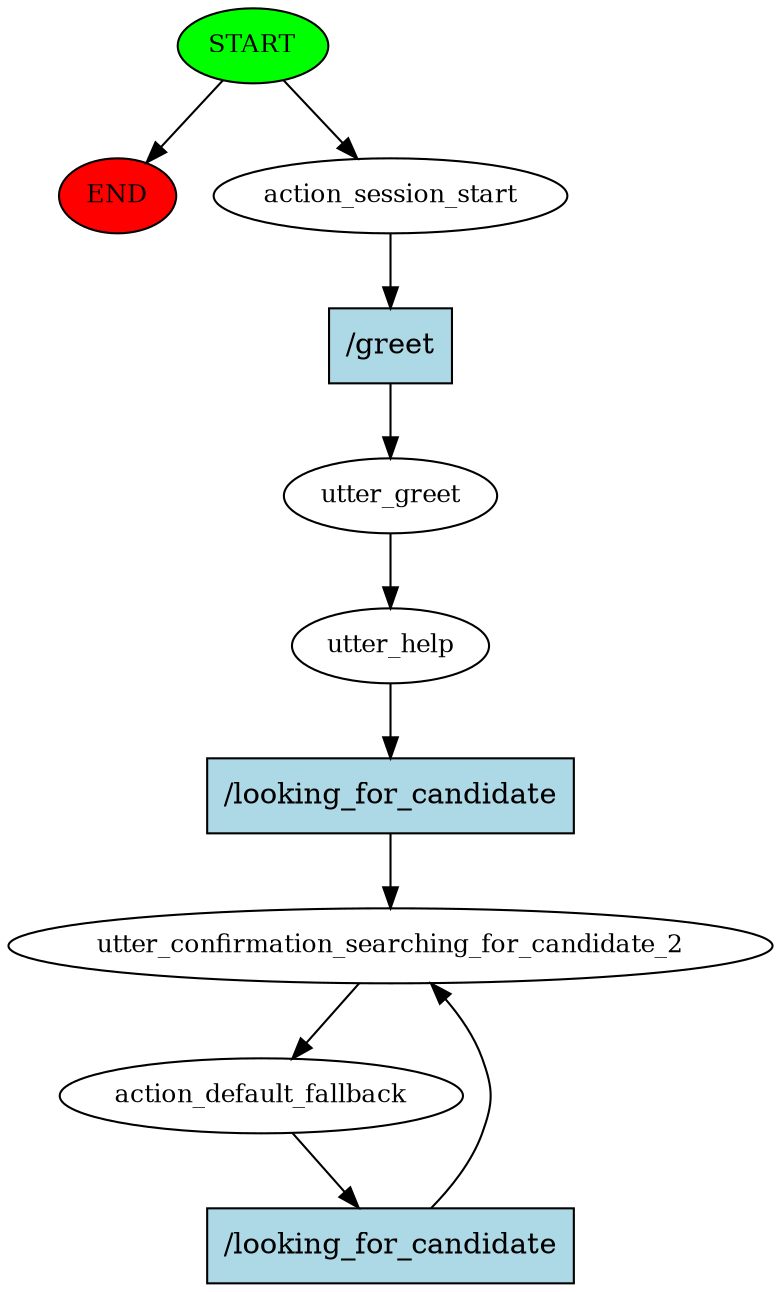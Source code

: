 digraph  {
0 [class="start active", fillcolor=green, fontsize=12, label=START, style=filled];
"-1" [class=end, fillcolor=red, fontsize=12, label=END, style=filled];
1 [class=active, fontsize=12, label=action_session_start];
2 [class=active, fontsize=12, label=utter_greet];
3 [class=active, fontsize=12, label=utter_help];
4 [class=active, fontsize=12, label=utter_confirmation_searching_for_candidate_2];
5 [class="active dashed", fontsize=12, label=action_default_fallback];
8 [class="intent active", fillcolor=lightblue, label="/greet", shape=rect, style=filled];
9 [class="intent active", fillcolor=lightblue, label="/looking_for_candidate", shape=rect, style=filled];
10 [class="intent active", fillcolor=lightblue, label="/looking_for_candidate", shape=rect, style=filled];
0 -> "-1"  [class="", key=NONE, label=""];
0 -> 1  [class=active, key=NONE, label=""];
1 -> 8  [class=active, key=0];
2 -> 3  [class=active, key=NONE, label=""];
3 -> 9  [class=active, key=0];
4 -> 5  [class=active, key=NONE, label=""];
5 -> 10  [class=active, key=0];
8 -> 2  [class=active, key=0];
9 -> 4  [class=active, key=0];
10 -> 4  [class=active, key=0];
}
